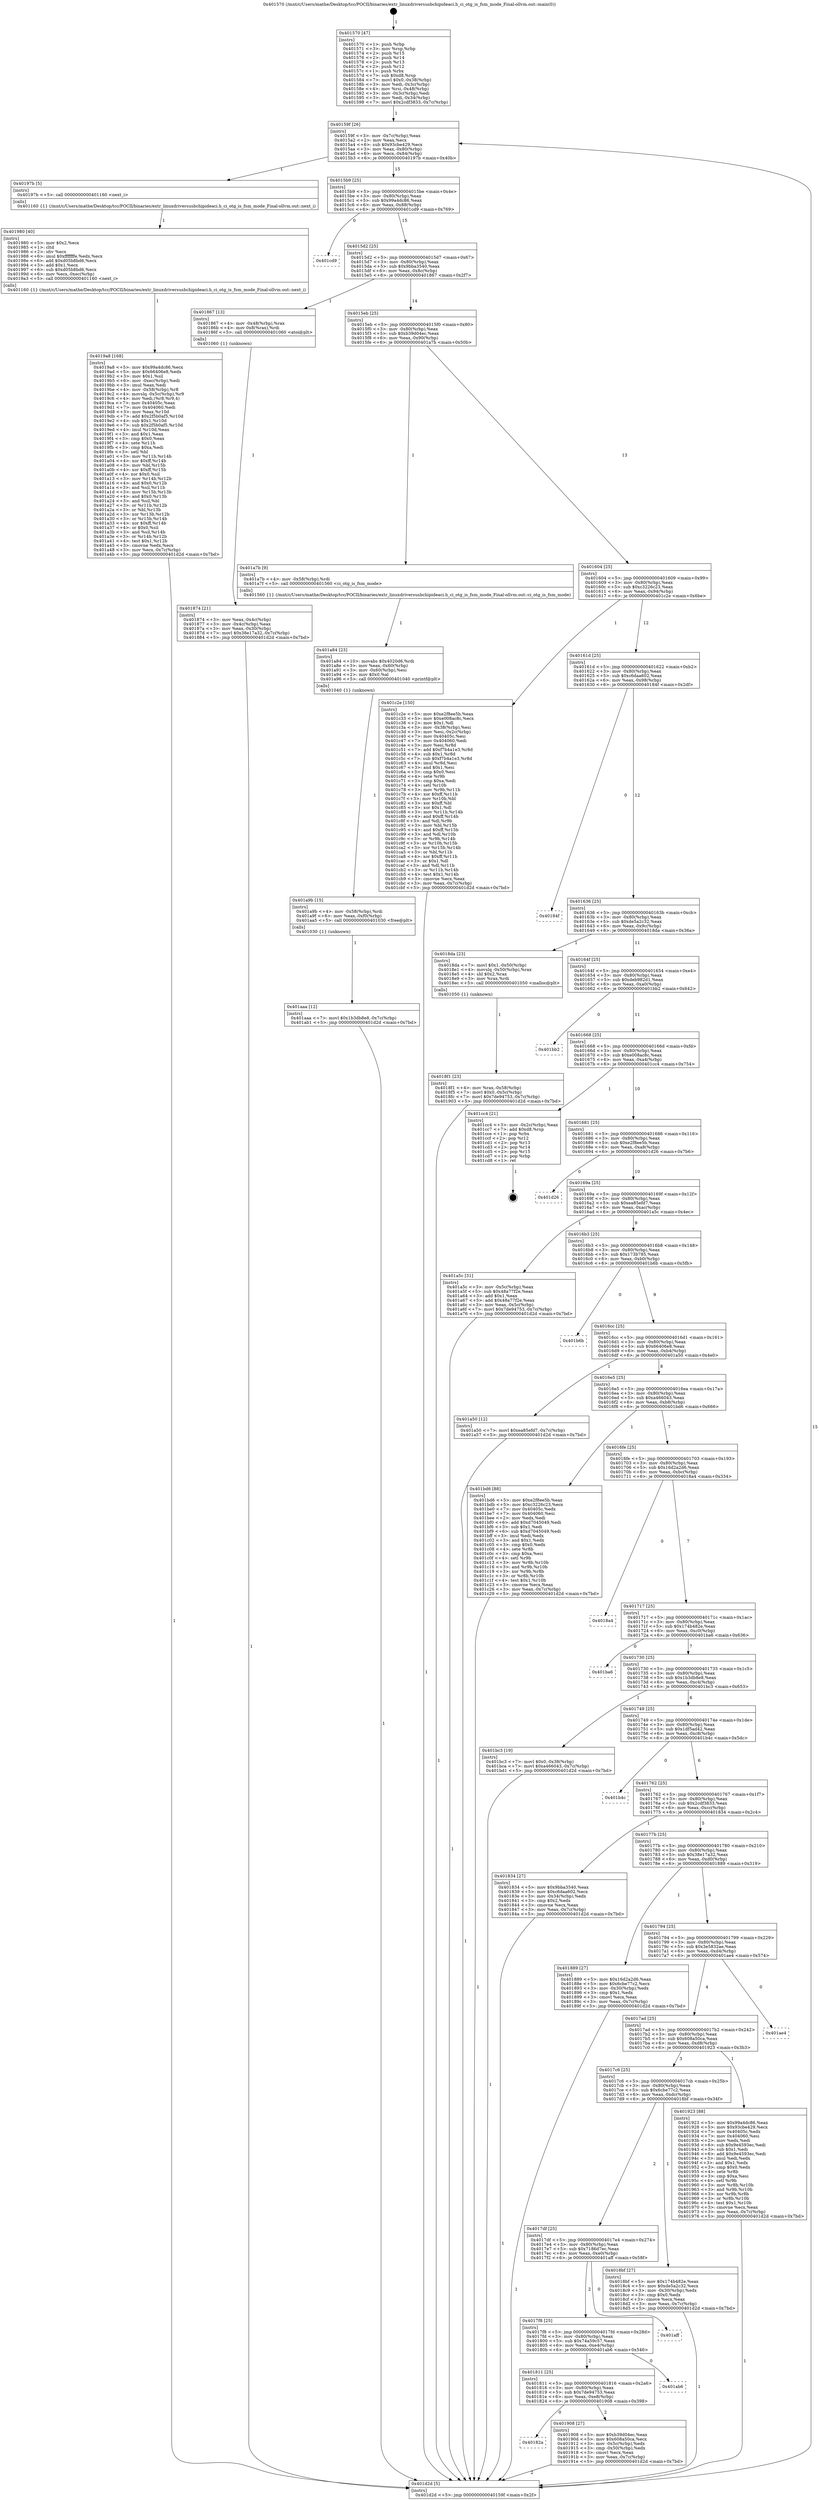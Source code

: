 digraph "0x401570" {
  label = "0x401570 (/mnt/c/Users/mathe/Desktop/tcc/POCII/binaries/extr_linuxdriversusbchipideaci.h_ci_otg_is_fsm_mode_Final-ollvm.out::main(0))"
  labelloc = "t"
  node[shape=record]

  Entry [label="",width=0.3,height=0.3,shape=circle,fillcolor=black,style=filled]
  "0x40159f" [label="{
     0x40159f [26]\l
     | [instrs]\l
     &nbsp;&nbsp;0x40159f \<+3\>: mov -0x7c(%rbp),%eax\l
     &nbsp;&nbsp;0x4015a2 \<+2\>: mov %eax,%ecx\l
     &nbsp;&nbsp;0x4015a4 \<+6\>: sub $0x93cbe429,%ecx\l
     &nbsp;&nbsp;0x4015aa \<+3\>: mov %eax,-0x80(%rbp)\l
     &nbsp;&nbsp;0x4015ad \<+6\>: mov %ecx,-0x84(%rbp)\l
     &nbsp;&nbsp;0x4015b3 \<+6\>: je 000000000040197b \<main+0x40b\>\l
  }"]
  "0x40197b" [label="{
     0x40197b [5]\l
     | [instrs]\l
     &nbsp;&nbsp;0x40197b \<+5\>: call 0000000000401160 \<next_i\>\l
     | [calls]\l
     &nbsp;&nbsp;0x401160 \{1\} (/mnt/c/Users/mathe/Desktop/tcc/POCII/binaries/extr_linuxdriversusbchipideaci.h_ci_otg_is_fsm_mode_Final-ollvm.out::next_i)\l
  }"]
  "0x4015b9" [label="{
     0x4015b9 [25]\l
     | [instrs]\l
     &nbsp;&nbsp;0x4015b9 \<+5\>: jmp 00000000004015be \<main+0x4e\>\l
     &nbsp;&nbsp;0x4015be \<+3\>: mov -0x80(%rbp),%eax\l
     &nbsp;&nbsp;0x4015c1 \<+5\>: sub $0x99a4dc86,%eax\l
     &nbsp;&nbsp;0x4015c6 \<+6\>: mov %eax,-0x88(%rbp)\l
     &nbsp;&nbsp;0x4015cc \<+6\>: je 0000000000401cd9 \<main+0x769\>\l
  }"]
  Exit [label="",width=0.3,height=0.3,shape=circle,fillcolor=black,style=filled,peripheries=2]
  "0x401cd9" [label="{
     0x401cd9\l
  }", style=dashed]
  "0x4015d2" [label="{
     0x4015d2 [25]\l
     | [instrs]\l
     &nbsp;&nbsp;0x4015d2 \<+5\>: jmp 00000000004015d7 \<main+0x67\>\l
     &nbsp;&nbsp;0x4015d7 \<+3\>: mov -0x80(%rbp),%eax\l
     &nbsp;&nbsp;0x4015da \<+5\>: sub $0x9bba3540,%eax\l
     &nbsp;&nbsp;0x4015df \<+6\>: mov %eax,-0x8c(%rbp)\l
     &nbsp;&nbsp;0x4015e5 \<+6\>: je 0000000000401867 \<main+0x2f7\>\l
  }"]
  "0x401aaa" [label="{
     0x401aaa [12]\l
     | [instrs]\l
     &nbsp;&nbsp;0x401aaa \<+7\>: movl $0x1b3db8e8,-0x7c(%rbp)\l
     &nbsp;&nbsp;0x401ab1 \<+5\>: jmp 0000000000401d2d \<main+0x7bd\>\l
  }"]
  "0x401867" [label="{
     0x401867 [13]\l
     | [instrs]\l
     &nbsp;&nbsp;0x401867 \<+4\>: mov -0x48(%rbp),%rax\l
     &nbsp;&nbsp;0x40186b \<+4\>: mov 0x8(%rax),%rdi\l
     &nbsp;&nbsp;0x40186f \<+5\>: call 0000000000401060 \<atoi@plt\>\l
     | [calls]\l
     &nbsp;&nbsp;0x401060 \{1\} (unknown)\l
  }"]
  "0x4015eb" [label="{
     0x4015eb [25]\l
     | [instrs]\l
     &nbsp;&nbsp;0x4015eb \<+5\>: jmp 00000000004015f0 \<main+0x80\>\l
     &nbsp;&nbsp;0x4015f0 \<+3\>: mov -0x80(%rbp),%eax\l
     &nbsp;&nbsp;0x4015f3 \<+5\>: sub $0xb39d04ec,%eax\l
     &nbsp;&nbsp;0x4015f8 \<+6\>: mov %eax,-0x90(%rbp)\l
     &nbsp;&nbsp;0x4015fe \<+6\>: je 0000000000401a7b \<main+0x50b\>\l
  }"]
  "0x401a9b" [label="{
     0x401a9b [15]\l
     | [instrs]\l
     &nbsp;&nbsp;0x401a9b \<+4\>: mov -0x58(%rbp),%rdi\l
     &nbsp;&nbsp;0x401a9f \<+6\>: mov %eax,-0xf0(%rbp)\l
     &nbsp;&nbsp;0x401aa5 \<+5\>: call 0000000000401030 \<free@plt\>\l
     | [calls]\l
     &nbsp;&nbsp;0x401030 \{1\} (unknown)\l
  }"]
  "0x401a7b" [label="{
     0x401a7b [9]\l
     | [instrs]\l
     &nbsp;&nbsp;0x401a7b \<+4\>: mov -0x58(%rbp),%rdi\l
     &nbsp;&nbsp;0x401a7f \<+5\>: call 0000000000401560 \<ci_otg_is_fsm_mode\>\l
     | [calls]\l
     &nbsp;&nbsp;0x401560 \{1\} (/mnt/c/Users/mathe/Desktop/tcc/POCII/binaries/extr_linuxdriversusbchipideaci.h_ci_otg_is_fsm_mode_Final-ollvm.out::ci_otg_is_fsm_mode)\l
  }"]
  "0x401604" [label="{
     0x401604 [25]\l
     | [instrs]\l
     &nbsp;&nbsp;0x401604 \<+5\>: jmp 0000000000401609 \<main+0x99\>\l
     &nbsp;&nbsp;0x401609 \<+3\>: mov -0x80(%rbp),%eax\l
     &nbsp;&nbsp;0x40160c \<+5\>: sub $0xc3226c23,%eax\l
     &nbsp;&nbsp;0x401611 \<+6\>: mov %eax,-0x94(%rbp)\l
     &nbsp;&nbsp;0x401617 \<+6\>: je 0000000000401c2e \<main+0x6be\>\l
  }"]
  "0x401a84" [label="{
     0x401a84 [23]\l
     | [instrs]\l
     &nbsp;&nbsp;0x401a84 \<+10\>: movabs $0x4020d6,%rdi\l
     &nbsp;&nbsp;0x401a8e \<+3\>: mov %eax,-0x60(%rbp)\l
     &nbsp;&nbsp;0x401a91 \<+3\>: mov -0x60(%rbp),%esi\l
     &nbsp;&nbsp;0x401a94 \<+2\>: mov $0x0,%al\l
     &nbsp;&nbsp;0x401a96 \<+5\>: call 0000000000401040 \<printf@plt\>\l
     | [calls]\l
     &nbsp;&nbsp;0x401040 \{1\} (unknown)\l
  }"]
  "0x401c2e" [label="{
     0x401c2e [150]\l
     | [instrs]\l
     &nbsp;&nbsp;0x401c2e \<+5\>: mov $0xe2f8ee5b,%eax\l
     &nbsp;&nbsp;0x401c33 \<+5\>: mov $0xe008ac8c,%ecx\l
     &nbsp;&nbsp;0x401c38 \<+2\>: mov $0x1,%dl\l
     &nbsp;&nbsp;0x401c3a \<+3\>: mov -0x38(%rbp),%esi\l
     &nbsp;&nbsp;0x401c3d \<+3\>: mov %esi,-0x2c(%rbp)\l
     &nbsp;&nbsp;0x401c40 \<+7\>: mov 0x40405c,%esi\l
     &nbsp;&nbsp;0x401c47 \<+7\>: mov 0x404060,%edi\l
     &nbsp;&nbsp;0x401c4e \<+3\>: mov %esi,%r8d\l
     &nbsp;&nbsp;0x401c51 \<+7\>: add $0xf7b4a1e3,%r8d\l
     &nbsp;&nbsp;0x401c58 \<+4\>: sub $0x1,%r8d\l
     &nbsp;&nbsp;0x401c5c \<+7\>: sub $0xf7b4a1e3,%r8d\l
     &nbsp;&nbsp;0x401c63 \<+4\>: imul %r8d,%esi\l
     &nbsp;&nbsp;0x401c67 \<+3\>: and $0x1,%esi\l
     &nbsp;&nbsp;0x401c6a \<+3\>: cmp $0x0,%esi\l
     &nbsp;&nbsp;0x401c6d \<+4\>: sete %r9b\l
     &nbsp;&nbsp;0x401c71 \<+3\>: cmp $0xa,%edi\l
     &nbsp;&nbsp;0x401c74 \<+4\>: setl %r10b\l
     &nbsp;&nbsp;0x401c78 \<+3\>: mov %r9b,%r11b\l
     &nbsp;&nbsp;0x401c7b \<+4\>: xor $0xff,%r11b\l
     &nbsp;&nbsp;0x401c7f \<+3\>: mov %r10b,%bl\l
     &nbsp;&nbsp;0x401c82 \<+3\>: xor $0xff,%bl\l
     &nbsp;&nbsp;0x401c85 \<+3\>: xor $0x1,%dl\l
     &nbsp;&nbsp;0x401c88 \<+3\>: mov %r11b,%r14b\l
     &nbsp;&nbsp;0x401c8b \<+4\>: and $0xff,%r14b\l
     &nbsp;&nbsp;0x401c8f \<+3\>: and %dl,%r9b\l
     &nbsp;&nbsp;0x401c92 \<+3\>: mov %bl,%r15b\l
     &nbsp;&nbsp;0x401c95 \<+4\>: and $0xff,%r15b\l
     &nbsp;&nbsp;0x401c99 \<+3\>: and %dl,%r10b\l
     &nbsp;&nbsp;0x401c9c \<+3\>: or %r9b,%r14b\l
     &nbsp;&nbsp;0x401c9f \<+3\>: or %r10b,%r15b\l
     &nbsp;&nbsp;0x401ca2 \<+3\>: xor %r15b,%r14b\l
     &nbsp;&nbsp;0x401ca5 \<+3\>: or %bl,%r11b\l
     &nbsp;&nbsp;0x401ca8 \<+4\>: xor $0xff,%r11b\l
     &nbsp;&nbsp;0x401cac \<+3\>: or $0x1,%dl\l
     &nbsp;&nbsp;0x401caf \<+3\>: and %dl,%r11b\l
     &nbsp;&nbsp;0x401cb2 \<+3\>: or %r11b,%r14b\l
     &nbsp;&nbsp;0x401cb5 \<+4\>: test $0x1,%r14b\l
     &nbsp;&nbsp;0x401cb9 \<+3\>: cmovne %ecx,%eax\l
     &nbsp;&nbsp;0x401cbc \<+3\>: mov %eax,-0x7c(%rbp)\l
     &nbsp;&nbsp;0x401cbf \<+5\>: jmp 0000000000401d2d \<main+0x7bd\>\l
  }"]
  "0x40161d" [label="{
     0x40161d [25]\l
     | [instrs]\l
     &nbsp;&nbsp;0x40161d \<+5\>: jmp 0000000000401622 \<main+0xb2\>\l
     &nbsp;&nbsp;0x401622 \<+3\>: mov -0x80(%rbp),%eax\l
     &nbsp;&nbsp;0x401625 \<+5\>: sub $0xc6daa602,%eax\l
     &nbsp;&nbsp;0x40162a \<+6\>: mov %eax,-0x98(%rbp)\l
     &nbsp;&nbsp;0x401630 \<+6\>: je 000000000040184f \<main+0x2df\>\l
  }"]
  "0x4019a8" [label="{
     0x4019a8 [168]\l
     | [instrs]\l
     &nbsp;&nbsp;0x4019a8 \<+5\>: mov $0x99a4dc86,%ecx\l
     &nbsp;&nbsp;0x4019ad \<+5\>: mov $0x66406e8,%edx\l
     &nbsp;&nbsp;0x4019b2 \<+3\>: mov $0x1,%sil\l
     &nbsp;&nbsp;0x4019b5 \<+6\>: mov -0xec(%rbp),%edi\l
     &nbsp;&nbsp;0x4019bb \<+3\>: imul %eax,%edi\l
     &nbsp;&nbsp;0x4019be \<+4\>: mov -0x58(%rbp),%r8\l
     &nbsp;&nbsp;0x4019c2 \<+4\>: movslq -0x5c(%rbp),%r9\l
     &nbsp;&nbsp;0x4019c6 \<+4\>: mov %edi,(%r8,%r9,4)\l
     &nbsp;&nbsp;0x4019ca \<+7\>: mov 0x40405c,%eax\l
     &nbsp;&nbsp;0x4019d1 \<+7\>: mov 0x404060,%edi\l
     &nbsp;&nbsp;0x4019d8 \<+3\>: mov %eax,%r10d\l
     &nbsp;&nbsp;0x4019db \<+7\>: add $0x2f5b0af5,%r10d\l
     &nbsp;&nbsp;0x4019e2 \<+4\>: sub $0x1,%r10d\l
     &nbsp;&nbsp;0x4019e6 \<+7\>: sub $0x2f5b0af5,%r10d\l
     &nbsp;&nbsp;0x4019ed \<+4\>: imul %r10d,%eax\l
     &nbsp;&nbsp;0x4019f1 \<+3\>: and $0x1,%eax\l
     &nbsp;&nbsp;0x4019f4 \<+3\>: cmp $0x0,%eax\l
     &nbsp;&nbsp;0x4019f7 \<+4\>: sete %r11b\l
     &nbsp;&nbsp;0x4019fb \<+3\>: cmp $0xa,%edi\l
     &nbsp;&nbsp;0x4019fe \<+3\>: setl %bl\l
     &nbsp;&nbsp;0x401a01 \<+3\>: mov %r11b,%r14b\l
     &nbsp;&nbsp;0x401a04 \<+4\>: xor $0xff,%r14b\l
     &nbsp;&nbsp;0x401a08 \<+3\>: mov %bl,%r15b\l
     &nbsp;&nbsp;0x401a0b \<+4\>: xor $0xff,%r15b\l
     &nbsp;&nbsp;0x401a0f \<+4\>: xor $0x0,%sil\l
     &nbsp;&nbsp;0x401a13 \<+3\>: mov %r14b,%r12b\l
     &nbsp;&nbsp;0x401a16 \<+4\>: and $0x0,%r12b\l
     &nbsp;&nbsp;0x401a1a \<+3\>: and %sil,%r11b\l
     &nbsp;&nbsp;0x401a1d \<+3\>: mov %r15b,%r13b\l
     &nbsp;&nbsp;0x401a20 \<+4\>: and $0x0,%r13b\l
     &nbsp;&nbsp;0x401a24 \<+3\>: and %sil,%bl\l
     &nbsp;&nbsp;0x401a27 \<+3\>: or %r11b,%r12b\l
     &nbsp;&nbsp;0x401a2a \<+3\>: or %bl,%r13b\l
     &nbsp;&nbsp;0x401a2d \<+3\>: xor %r13b,%r12b\l
     &nbsp;&nbsp;0x401a30 \<+3\>: or %r15b,%r14b\l
     &nbsp;&nbsp;0x401a33 \<+4\>: xor $0xff,%r14b\l
     &nbsp;&nbsp;0x401a37 \<+4\>: or $0x0,%sil\l
     &nbsp;&nbsp;0x401a3b \<+3\>: and %sil,%r14b\l
     &nbsp;&nbsp;0x401a3e \<+3\>: or %r14b,%r12b\l
     &nbsp;&nbsp;0x401a41 \<+4\>: test $0x1,%r12b\l
     &nbsp;&nbsp;0x401a45 \<+3\>: cmovne %edx,%ecx\l
     &nbsp;&nbsp;0x401a48 \<+3\>: mov %ecx,-0x7c(%rbp)\l
     &nbsp;&nbsp;0x401a4b \<+5\>: jmp 0000000000401d2d \<main+0x7bd\>\l
  }"]
  "0x40184f" [label="{
     0x40184f\l
  }", style=dashed]
  "0x401636" [label="{
     0x401636 [25]\l
     | [instrs]\l
     &nbsp;&nbsp;0x401636 \<+5\>: jmp 000000000040163b \<main+0xcb\>\l
     &nbsp;&nbsp;0x40163b \<+3\>: mov -0x80(%rbp),%eax\l
     &nbsp;&nbsp;0x40163e \<+5\>: sub $0xde5a2c32,%eax\l
     &nbsp;&nbsp;0x401643 \<+6\>: mov %eax,-0x9c(%rbp)\l
     &nbsp;&nbsp;0x401649 \<+6\>: je 00000000004018da \<main+0x36a\>\l
  }"]
  "0x401980" [label="{
     0x401980 [40]\l
     | [instrs]\l
     &nbsp;&nbsp;0x401980 \<+5\>: mov $0x2,%ecx\l
     &nbsp;&nbsp;0x401985 \<+1\>: cltd\l
     &nbsp;&nbsp;0x401986 \<+2\>: idiv %ecx\l
     &nbsp;&nbsp;0x401988 \<+6\>: imul $0xfffffffe,%edx,%ecx\l
     &nbsp;&nbsp;0x40198e \<+6\>: add $0xd05b8bd6,%ecx\l
     &nbsp;&nbsp;0x401994 \<+3\>: add $0x1,%ecx\l
     &nbsp;&nbsp;0x401997 \<+6\>: sub $0xd05b8bd6,%ecx\l
     &nbsp;&nbsp;0x40199d \<+6\>: mov %ecx,-0xec(%rbp)\l
     &nbsp;&nbsp;0x4019a3 \<+5\>: call 0000000000401160 \<next_i\>\l
     | [calls]\l
     &nbsp;&nbsp;0x401160 \{1\} (/mnt/c/Users/mathe/Desktop/tcc/POCII/binaries/extr_linuxdriversusbchipideaci.h_ci_otg_is_fsm_mode_Final-ollvm.out::next_i)\l
  }"]
  "0x4018da" [label="{
     0x4018da [23]\l
     | [instrs]\l
     &nbsp;&nbsp;0x4018da \<+7\>: movl $0x1,-0x50(%rbp)\l
     &nbsp;&nbsp;0x4018e1 \<+4\>: movslq -0x50(%rbp),%rax\l
     &nbsp;&nbsp;0x4018e5 \<+4\>: shl $0x2,%rax\l
     &nbsp;&nbsp;0x4018e9 \<+3\>: mov %rax,%rdi\l
     &nbsp;&nbsp;0x4018ec \<+5\>: call 0000000000401050 \<malloc@plt\>\l
     | [calls]\l
     &nbsp;&nbsp;0x401050 \{1\} (unknown)\l
  }"]
  "0x40164f" [label="{
     0x40164f [25]\l
     | [instrs]\l
     &nbsp;&nbsp;0x40164f \<+5\>: jmp 0000000000401654 \<main+0xe4\>\l
     &nbsp;&nbsp;0x401654 \<+3\>: mov -0x80(%rbp),%eax\l
     &nbsp;&nbsp;0x401657 \<+5\>: sub $0xdeb982d1,%eax\l
     &nbsp;&nbsp;0x40165c \<+6\>: mov %eax,-0xa0(%rbp)\l
     &nbsp;&nbsp;0x401662 \<+6\>: je 0000000000401bb2 \<main+0x642\>\l
  }"]
  "0x40182a" [label="{
     0x40182a\l
  }", style=dashed]
  "0x401bb2" [label="{
     0x401bb2\l
  }", style=dashed]
  "0x401668" [label="{
     0x401668 [25]\l
     | [instrs]\l
     &nbsp;&nbsp;0x401668 \<+5\>: jmp 000000000040166d \<main+0xfd\>\l
     &nbsp;&nbsp;0x40166d \<+3\>: mov -0x80(%rbp),%eax\l
     &nbsp;&nbsp;0x401670 \<+5\>: sub $0xe008ac8c,%eax\l
     &nbsp;&nbsp;0x401675 \<+6\>: mov %eax,-0xa4(%rbp)\l
     &nbsp;&nbsp;0x40167b \<+6\>: je 0000000000401cc4 \<main+0x754\>\l
  }"]
  "0x401908" [label="{
     0x401908 [27]\l
     | [instrs]\l
     &nbsp;&nbsp;0x401908 \<+5\>: mov $0xb39d04ec,%eax\l
     &nbsp;&nbsp;0x40190d \<+5\>: mov $0x608a50ca,%ecx\l
     &nbsp;&nbsp;0x401912 \<+3\>: mov -0x5c(%rbp),%edx\l
     &nbsp;&nbsp;0x401915 \<+3\>: cmp -0x50(%rbp),%edx\l
     &nbsp;&nbsp;0x401918 \<+3\>: cmovl %ecx,%eax\l
     &nbsp;&nbsp;0x40191b \<+3\>: mov %eax,-0x7c(%rbp)\l
     &nbsp;&nbsp;0x40191e \<+5\>: jmp 0000000000401d2d \<main+0x7bd\>\l
  }"]
  "0x401cc4" [label="{
     0x401cc4 [21]\l
     | [instrs]\l
     &nbsp;&nbsp;0x401cc4 \<+3\>: mov -0x2c(%rbp),%eax\l
     &nbsp;&nbsp;0x401cc7 \<+7\>: add $0xd8,%rsp\l
     &nbsp;&nbsp;0x401cce \<+1\>: pop %rbx\l
     &nbsp;&nbsp;0x401ccf \<+2\>: pop %r12\l
     &nbsp;&nbsp;0x401cd1 \<+2\>: pop %r13\l
     &nbsp;&nbsp;0x401cd3 \<+2\>: pop %r14\l
     &nbsp;&nbsp;0x401cd5 \<+2\>: pop %r15\l
     &nbsp;&nbsp;0x401cd7 \<+1\>: pop %rbp\l
     &nbsp;&nbsp;0x401cd8 \<+1\>: ret\l
  }"]
  "0x401681" [label="{
     0x401681 [25]\l
     | [instrs]\l
     &nbsp;&nbsp;0x401681 \<+5\>: jmp 0000000000401686 \<main+0x116\>\l
     &nbsp;&nbsp;0x401686 \<+3\>: mov -0x80(%rbp),%eax\l
     &nbsp;&nbsp;0x401689 \<+5\>: sub $0xe2f8ee5b,%eax\l
     &nbsp;&nbsp;0x40168e \<+6\>: mov %eax,-0xa8(%rbp)\l
     &nbsp;&nbsp;0x401694 \<+6\>: je 0000000000401d26 \<main+0x7b6\>\l
  }"]
  "0x401811" [label="{
     0x401811 [25]\l
     | [instrs]\l
     &nbsp;&nbsp;0x401811 \<+5\>: jmp 0000000000401816 \<main+0x2a6\>\l
     &nbsp;&nbsp;0x401816 \<+3\>: mov -0x80(%rbp),%eax\l
     &nbsp;&nbsp;0x401819 \<+5\>: sub $0x7de94753,%eax\l
     &nbsp;&nbsp;0x40181e \<+6\>: mov %eax,-0xe8(%rbp)\l
     &nbsp;&nbsp;0x401824 \<+6\>: je 0000000000401908 \<main+0x398\>\l
  }"]
  "0x401d26" [label="{
     0x401d26\l
  }", style=dashed]
  "0x40169a" [label="{
     0x40169a [25]\l
     | [instrs]\l
     &nbsp;&nbsp;0x40169a \<+5\>: jmp 000000000040169f \<main+0x12f\>\l
     &nbsp;&nbsp;0x40169f \<+3\>: mov -0x80(%rbp),%eax\l
     &nbsp;&nbsp;0x4016a2 \<+5\>: sub $0xea85efd7,%eax\l
     &nbsp;&nbsp;0x4016a7 \<+6\>: mov %eax,-0xac(%rbp)\l
     &nbsp;&nbsp;0x4016ad \<+6\>: je 0000000000401a5c \<main+0x4ec\>\l
  }"]
  "0x401ab6" [label="{
     0x401ab6\l
  }", style=dashed]
  "0x401a5c" [label="{
     0x401a5c [31]\l
     | [instrs]\l
     &nbsp;&nbsp;0x401a5c \<+3\>: mov -0x5c(%rbp),%eax\l
     &nbsp;&nbsp;0x401a5f \<+5\>: sub $0x48a77f2e,%eax\l
     &nbsp;&nbsp;0x401a64 \<+3\>: add $0x1,%eax\l
     &nbsp;&nbsp;0x401a67 \<+5\>: add $0x48a77f2e,%eax\l
     &nbsp;&nbsp;0x401a6c \<+3\>: mov %eax,-0x5c(%rbp)\l
     &nbsp;&nbsp;0x401a6f \<+7\>: movl $0x7de94753,-0x7c(%rbp)\l
     &nbsp;&nbsp;0x401a76 \<+5\>: jmp 0000000000401d2d \<main+0x7bd\>\l
  }"]
  "0x4016b3" [label="{
     0x4016b3 [25]\l
     | [instrs]\l
     &nbsp;&nbsp;0x4016b3 \<+5\>: jmp 00000000004016b8 \<main+0x148\>\l
     &nbsp;&nbsp;0x4016b8 \<+3\>: mov -0x80(%rbp),%eax\l
     &nbsp;&nbsp;0x4016bb \<+5\>: sub $0x173b785,%eax\l
     &nbsp;&nbsp;0x4016c0 \<+6\>: mov %eax,-0xb0(%rbp)\l
     &nbsp;&nbsp;0x4016c6 \<+6\>: je 0000000000401b6b \<main+0x5fb\>\l
  }"]
  "0x4017f8" [label="{
     0x4017f8 [25]\l
     | [instrs]\l
     &nbsp;&nbsp;0x4017f8 \<+5\>: jmp 00000000004017fd \<main+0x28d\>\l
     &nbsp;&nbsp;0x4017fd \<+3\>: mov -0x80(%rbp),%eax\l
     &nbsp;&nbsp;0x401800 \<+5\>: sub $0x74a59c57,%eax\l
     &nbsp;&nbsp;0x401805 \<+6\>: mov %eax,-0xe4(%rbp)\l
     &nbsp;&nbsp;0x40180b \<+6\>: je 0000000000401ab6 \<main+0x546\>\l
  }"]
  "0x401b6b" [label="{
     0x401b6b\l
  }", style=dashed]
  "0x4016cc" [label="{
     0x4016cc [25]\l
     | [instrs]\l
     &nbsp;&nbsp;0x4016cc \<+5\>: jmp 00000000004016d1 \<main+0x161\>\l
     &nbsp;&nbsp;0x4016d1 \<+3\>: mov -0x80(%rbp),%eax\l
     &nbsp;&nbsp;0x4016d4 \<+5\>: sub $0x66406e8,%eax\l
     &nbsp;&nbsp;0x4016d9 \<+6\>: mov %eax,-0xb4(%rbp)\l
     &nbsp;&nbsp;0x4016df \<+6\>: je 0000000000401a50 \<main+0x4e0\>\l
  }"]
  "0x401aff" [label="{
     0x401aff\l
  }", style=dashed]
  "0x401a50" [label="{
     0x401a50 [12]\l
     | [instrs]\l
     &nbsp;&nbsp;0x401a50 \<+7\>: movl $0xea85efd7,-0x7c(%rbp)\l
     &nbsp;&nbsp;0x401a57 \<+5\>: jmp 0000000000401d2d \<main+0x7bd\>\l
  }"]
  "0x4016e5" [label="{
     0x4016e5 [25]\l
     | [instrs]\l
     &nbsp;&nbsp;0x4016e5 \<+5\>: jmp 00000000004016ea \<main+0x17a\>\l
     &nbsp;&nbsp;0x4016ea \<+3\>: mov -0x80(%rbp),%eax\l
     &nbsp;&nbsp;0x4016ed \<+5\>: sub $0xa466043,%eax\l
     &nbsp;&nbsp;0x4016f2 \<+6\>: mov %eax,-0xb8(%rbp)\l
     &nbsp;&nbsp;0x4016f8 \<+6\>: je 0000000000401bd6 \<main+0x666\>\l
  }"]
  "0x4018f1" [label="{
     0x4018f1 [23]\l
     | [instrs]\l
     &nbsp;&nbsp;0x4018f1 \<+4\>: mov %rax,-0x58(%rbp)\l
     &nbsp;&nbsp;0x4018f5 \<+7\>: movl $0x0,-0x5c(%rbp)\l
     &nbsp;&nbsp;0x4018fc \<+7\>: movl $0x7de94753,-0x7c(%rbp)\l
     &nbsp;&nbsp;0x401903 \<+5\>: jmp 0000000000401d2d \<main+0x7bd\>\l
  }"]
  "0x401bd6" [label="{
     0x401bd6 [88]\l
     | [instrs]\l
     &nbsp;&nbsp;0x401bd6 \<+5\>: mov $0xe2f8ee5b,%eax\l
     &nbsp;&nbsp;0x401bdb \<+5\>: mov $0xc3226c23,%ecx\l
     &nbsp;&nbsp;0x401be0 \<+7\>: mov 0x40405c,%edx\l
     &nbsp;&nbsp;0x401be7 \<+7\>: mov 0x404060,%esi\l
     &nbsp;&nbsp;0x401bee \<+2\>: mov %edx,%edi\l
     &nbsp;&nbsp;0x401bf0 \<+6\>: add $0xd7045049,%edi\l
     &nbsp;&nbsp;0x401bf6 \<+3\>: sub $0x1,%edi\l
     &nbsp;&nbsp;0x401bf9 \<+6\>: sub $0xd7045049,%edi\l
     &nbsp;&nbsp;0x401bff \<+3\>: imul %edi,%edx\l
     &nbsp;&nbsp;0x401c02 \<+3\>: and $0x1,%edx\l
     &nbsp;&nbsp;0x401c05 \<+3\>: cmp $0x0,%edx\l
     &nbsp;&nbsp;0x401c08 \<+4\>: sete %r8b\l
     &nbsp;&nbsp;0x401c0c \<+3\>: cmp $0xa,%esi\l
     &nbsp;&nbsp;0x401c0f \<+4\>: setl %r9b\l
     &nbsp;&nbsp;0x401c13 \<+3\>: mov %r8b,%r10b\l
     &nbsp;&nbsp;0x401c16 \<+3\>: and %r9b,%r10b\l
     &nbsp;&nbsp;0x401c19 \<+3\>: xor %r9b,%r8b\l
     &nbsp;&nbsp;0x401c1c \<+3\>: or %r8b,%r10b\l
     &nbsp;&nbsp;0x401c1f \<+4\>: test $0x1,%r10b\l
     &nbsp;&nbsp;0x401c23 \<+3\>: cmovne %ecx,%eax\l
     &nbsp;&nbsp;0x401c26 \<+3\>: mov %eax,-0x7c(%rbp)\l
     &nbsp;&nbsp;0x401c29 \<+5\>: jmp 0000000000401d2d \<main+0x7bd\>\l
  }"]
  "0x4016fe" [label="{
     0x4016fe [25]\l
     | [instrs]\l
     &nbsp;&nbsp;0x4016fe \<+5\>: jmp 0000000000401703 \<main+0x193\>\l
     &nbsp;&nbsp;0x401703 \<+3\>: mov -0x80(%rbp),%eax\l
     &nbsp;&nbsp;0x401706 \<+5\>: sub $0x16d2a2d6,%eax\l
     &nbsp;&nbsp;0x40170b \<+6\>: mov %eax,-0xbc(%rbp)\l
     &nbsp;&nbsp;0x401711 \<+6\>: je 00000000004018a4 \<main+0x334\>\l
  }"]
  "0x4017df" [label="{
     0x4017df [25]\l
     | [instrs]\l
     &nbsp;&nbsp;0x4017df \<+5\>: jmp 00000000004017e4 \<main+0x274\>\l
     &nbsp;&nbsp;0x4017e4 \<+3\>: mov -0x80(%rbp),%eax\l
     &nbsp;&nbsp;0x4017e7 \<+5\>: sub $0x7186d7ec,%eax\l
     &nbsp;&nbsp;0x4017ec \<+6\>: mov %eax,-0xe0(%rbp)\l
     &nbsp;&nbsp;0x4017f2 \<+6\>: je 0000000000401aff \<main+0x58f\>\l
  }"]
  "0x4018a4" [label="{
     0x4018a4\l
  }", style=dashed]
  "0x401717" [label="{
     0x401717 [25]\l
     | [instrs]\l
     &nbsp;&nbsp;0x401717 \<+5\>: jmp 000000000040171c \<main+0x1ac\>\l
     &nbsp;&nbsp;0x40171c \<+3\>: mov -0x80(%rbp),%eax\l
     &nbsp;&nbsp;0x40171f \<+5\>: sub $0x174b482e,%eax\l
     &nbsp;&nbsp;0x401724 \<+6\>: mov %eax,-0xc0(%rbp)\l
     &nbsp;&nbsp;0x40172a \<+6\>: je 0000000000401ba6 \<main+0x636\>\l
  }"]
  "0x4018bf" [label="{
     0x4018bf [27]\l
     | [instrs]\l
     &nbsp;&nbsp;0x4018bf \<+5\>: mov $0x174b482e,%eax\l
     &nbsp;&nbsp;0x4018c4 \<+5\>: mov $0xde5a2c32,%ecx\l
     &nbsp;&nbsp;0x4018c9 \<+3\>: mov -0x30(%rbp),%edx\l
     &nbsp;&nbsp;0x4018cc \<+3\>: cmp $0x0,%edx\l
     &nbsp;&nbsp;0x4018cf \<+3\>: cmove %ecx,%eax\l
     &nbsp;&nbsp;0x4018d2 \<+3\>: mov %eax,-0x7c(%rbp)\l
     &nbsp;&nbsp;0x4018d5 \<+5\>: jmp 0000000000401d2d \<main+0x7bd\>\l
  }"]
  "0x401ba6" [label="{
     0x401ba6\l
  }", style=dashed]
  "0x401730" [label="{
     0x401730 [25]\l
     | [instrs]\l
     &nbsp;&nbsp;0x401730 \<+5\>: jmp 0000000000401735 \<main+0x1c5\>\l
     &nbsp;&nbsp;0x401735 \<+3\>: mov -0x80(%rbp),%eax\l
     &nbsp;&nbsp;0x401738 \<+5\>: sub $0x1b3db8e8,%eax\l
     &nbsp;&nbsp;0x40173d \<+6\>: mov %eax,-0xc4(%rbp)\l
     &nbsp;&nbsp;0x401743 \<+6\>: je 0000000000401bc3 \<main+0x653\>\l
  }"]
  "0x4017c6" [label="{
     0x4017c6 [25]\l
     | [instrs]\l
     &nbsp;&nbsp;0x4017c6 \<+5\>: jmp 00000000004017cb \<main+0x25b\>\l
     &nbsp;&nbsp;0x4017cb \<+3\>: mov -0x80(%rbp),%eax\l
     &nbsp;&nbsp;0x4017ce \<+5\>: sub $0x6cbe77c2,%eax\l
     &nbsp;&nbsp;0x4017d3 \<+6\>: mov %eax,-0xdc(%rbp)\l
     &nbsp;&nbsp;0x4017d9 \<+6\>: je 00000000004018bf \<main+0x34f\>\l
  }"]
  "0x401bc3" [label="{
     0x401bc3 [19]\l
     | [instrs]\l
     &nbsp;&nbsp;0x401bc3 \<+7\>: movl $0x0,-0x38(%rbp)\l
     &nbsp;&nbsp;0x401bca \<+7\>: movl $0xa466043,-0x7c(%rbp)\l
     &nbsp;&nbsp;0x401bd1 \<+5\>: jmp 0000000000401d2d \<main+0x7bd\>\l
  }"]
  "0x401749" [label="{
     0x401749 [25]\l
     | [instrs]\l
     &nbsp;&nbsp;0x401749 \<+5\>: jmp 000000000040174e \<main+0x1de\>\l
     &nbsp;&nbsp;0x40174e \<+3\>: mov -0x80(%rbp),%eax\l
     &nbsp;&nbsp;0x401751 \<+5\>: sub $0x1df5ad42,%eax\l
     &nbsp;&nbsp;0x401756 \<+6\>: mov %eax,-0xc8(%rbp)\l
     &nbsp;&nbsp;0x40175c \<+6\>: je 0000000000401b4c \<main+0x5dc\>\l
  }"]
  "0x401923" [label="{
     0x401923 [88]\l
     | [instrs]\l
     &nbsp;&nbsp;0x401923 \<+5\>: mov $0x99a4dc86,%eax\l
     &nbsp;&nbsp;0x401928 \<+5\>: mov $0x93cbe429,%ecx\l
     &nbsp;&nbsp;0x40192d \<+7\>: mov 0x40405c,%edx\l
     &nbsp;&nbsp;0x401934 \<+7\>: mov 0x404060,%esi\l
     &nbsp;&nbsp;0x40193b \<+2\>: mov %edx,%edi\l
     &nbsp;&nbsp;0x40193d \<+6\>: sub $0x9e4593ec,%edi\l
     &nbsp;&nbsp;0x401943 \<+3\>: sub $0x1,%edi\l
     &nbsp;&nbsp;0x401946 \<+6\>: add $0x9e4593ec,%edi\l
     &nbsp;&nbsp;0x40194c \<+3\>: imul %edi,%edx\l
     &nbsp;&nbsp;0x40194f \<+3\>: and $0x1,%edx\l
     &nbsp;&nbsp;0x401952 \<+3\>: cmp $0x0,%edx\l
     &nbsp;&nbsp;0x401955 \<+4\>: sete %r8b\l
     &nbsp;&nbsp;0x401959 \<+3\>: cmp $0xa,%esi\l
     &nbsp;&nbsp;0x40195c \<+4\>: setl %r9b\l
     &nbsp;&nbsp;0x401960 \<+3\>: mov %r8b,%r10b\l
     &nbsp;&nbsp;0x401963 \<+3\>: and %r9b,%r10b\l
     &nbsp;&nbsp;0x401966 \<+3\>: xor %r9b,%r8b\l
     &nbsp;&nbsp;0x401969 \<+3\>: or %r8b,%r10b\l
     &nbsp;&nbsp;0x40196c \<+4\>: test $0x1,%r10b\l
     &nbsp;&nbsp;0x401970 \<+3\>: cmovne %ecx,%eax\l
     &nbsp;&nbsp;0x401973 \<+3\>: mov %eax,-0x7c(%rbp)\l
     &nbsp;&nbsp;0x401976 \<+5\>: jmp 0000000000401d2d \<main+0x7bd\>\l
  }"]
  "0x401b4c" [label="{
     0x401b4c\l
  }", style=dashed]
  "0x401762" [label="{
     0x401762 [25]\l
     | [instrs]\l
     &nbsp;&nbsp;0x401762 \<+5\>: jmp 0000000000401767 \<main+0x1f7\>\l
     &nbsp;&nbsp;0x401767 \<+3\>: mov -0x80(%rbp),%eax\l
     &nbsp;&nbsp;0x40176a \<+5\>: sub $0x2cdf3833,%eax\l
     &nbsp;&nbsp;0x40176f \<+6\>: mov %eax,-0xcc(%rbp)\l
     &nbsp;&nbsp;0x401775 \<+6\>: je 0000000000401834 \<main+0x2c4\>\l
  }"]
  "0x4017ad" [label="{
     0x4017ad [25]\l
     | [instrs]\l
     &nbsp;&nbsp;0x4017ad \<+5\>: jmp 00000000004017b2 \<main+0x242\>\l
     &nbsp;&nbsp;0x4017b2 \<+3\>: mov -0x80(%rbp),%eax\l
     &nbsp;&nbsp;0x4017b5 \<+5\>: sub $0x608a50ca,%eax\l
     &nbsp;&nbsp;0x4017ba \<+6\>: mov %eax,-0xd8(%rbp)\l
     &nbsp;&nbsp;0x4017c0 \<+6\>: je 0000000000401923 \<main+0x3b3\>\l
  }"]
  "0x401834" [label="{
     0x401834 [27]\l
     | [instrs]\l
     &nbsp;&nbsp;0x401834 \<+5\>: mov $0x9bba3540,%eax\l
     &nbsp;&nbsp;0x401839 \<+5\>: mov $0xc6daa602,%ecx\l
     &nbsp;&nbsp;0x40183e \<+3\>: mov -0x34(%rbp),%edx\l
     &nbsp;&nbsp;0x401841 \<+3\>: cmp $0x2,%edx\l
     &nbsp;&nbsp;0x401844 \<+3\>: cmovne %ecx,%eax\l
     &nbsp;&nbsp;0x401847 \<+3\>: mov %eax,-0x7c(%rbp)\l
     &nbsp;&nbsp;0x40184a \<+5\>: jmp 0000000000401d2d \<main+0x7bd\>\l
  }"]
  "0x40177b" [label="{
     0x40177b [25]\l
     | [instrs]\l
     &nbsp;&nbsp;0x40177b \<+5\>: jmp 0000000000401780 \<main+0x210\>\l
     &nbsp;&nbsp;0x401780 \<+3\>: mov -0x80(%rbp),%eax\l
     &nbsp;&nbsp;0x401783 \<+5\>: sub $0x38e17a32,%eax\l
     &nbsp;&nbsp;0x401788 \<+6\>: mov %eax,-0xd0(%rbp)\l
     &nbsp;&nbsp;0x40178e \<+6\>: je 0000000000401889 \<main+0x319\>\l
  }"]
  "0x401d2d" [label="{
     0x401d2d [5]\l
     | [instrs]\l
     &nbsp;&nbsp;0x401d2d \<+5\>: jmp 000000000040159f \<main+0x2f\>\l
  }"]
  "0x401570" [label="{
     0x401570 [47]\l
     | [instrs]\l
     &nbsp;&nbsp;0x401570 \<+1\>: push %rbp\l
     &nbsp;&nbsp;0x401571 \<+3\>: mov %rsp,%rbp\l
     &nbsp;&nbsp;0x401574 \<+2\>: push %r15\l
     &nbsp;&nbsp;0x401576 \<+2\>: push %r14\l
     &nbsp;&nbsp;0x401578 \<+2\>: push %r13\l
     &nbsp;&nbsp;0x40157a \<+2\>: push %r12\l
     &nbsp;&nbsp;0x40157c \<+1\>: push %rbx\l
     &nbsp;&nbsp;0x40157d \<+7\>: sub $0xd8,%rsp\l
     &nbsp;&nbsp;0x401584 \<+7\>: movl $0x0,-0x38(%rbp)\l
     &nbsp;&nbsp;0x40158b \<+3\>: mov %edi,-0x3c(%rbp)\l
     &nbsp;&nbsp;0x40158e \<+4\>: mov %rsi,-0x48(%rbp)\l
     &nbsp;&nbsp;0x401592 \<+3\>: mov -0x3c(%rbp),%edi\l
     &nbsp;&nbsp;0x401595 \<+3\>: mov %edi,-0x34(%rbp)\l
     &nbsp;&nbsp;0x401598 \<+7\>: movl $0x2cdf3833,-0x7c(%rbp)\l
  }"]
  "0x401874" [label="{
     0x401874 [21]\l
     | [instrs]\l
     &nbsp;&nbsp;0x401874 \<+3\>: mov %eax,-0x4c(%rbp)\l
     &nbsp;&nbsp;0x401877 \<+3\>: mov -0x4c(%rbp),%eax\l
     &nbsp;&nbsp;0x40187a \<+3\>: mov %eax,-0x30(%rbp)\l
     &nbsp;&nbsp;0x40187d \<+7\>: movl $0x38e17a32,-0x7c(%rbp)\l
     &nbsp;&nbsp;0x401884 \<+5\>: jmp 0000000000401d2d \<main+0x7bd\>\l
  }"]
  "0x401ae4" [label="{
     0x401ae4\l
  }", style=dashed]
  "0x401889" [label="{
     0x401889 [27]\l
     | [instrs]\l
     &nbsp;&nbsp;0x401889 \<+5\>: mov $0x16d2a2d6,%eax\l
     &nbsp;&nbsp;0x40188e \<+5\>: mov $0x6cbe77c2,%ecx\l
     &nbsp;&nbsp;0x401893 \<+3\>: mov -0x30(%rbp),%edx\l
     &nbsp;&nbsp;0x401896 \<+3\>: cmp $0x1,%edx\l
     &nbsp;&nbsp;0x401899 \<+3\>: cmovl %ecx,%eax\l
     &nbsp;&nbsp;0x40189c \<+3\>: mov %eax,-0x7c(%rbp)\l
     &nbsp;&nbsp;0x40189f \<+5\>: jmp 0000000000401d2d \<main+0x7bd\>\l
  }"]
  "0x401794" [label="{
     0x401794 [25]\l
     | [instrs]\l
     &nbsp;&nbsp;0x401794 \<+5\>: jmp 0000000000401799 \<main+0x229\>\l
     &nbsp;&nbsp;0x401799 \<+3\>: mov -0x80(%rbp),%eax\l
     &nbsp;&nbsp;0x40179c \<+5\>: sub $0x3e5832ae,%eax\l
     &nbsp;&nbsp;0x4017a1 \<+6\>: mov %eax,-0xd4(%rbp)\l
     &nbsp;&nbsp;0x4017a7 \<+6\>: je 0000000000401ae4 \<main+0x574\>\l
  }"]
  Entry -> "0x401570" [label=" 1"]
  "0x40159f" -> "0x40197b" [label=" 1"]
  "0x40159f" -> "0x4015b9" [label=" 15"]
  "0x401cc4" -> Exit [label=" 1"]
  "0x4015b9" -> "0x401cd9" [label=" 0"]
  "0x4015b9" -> "0x4015d2" [label=" 15"]
  "0x401c2e" -> "0x401d2d" [label=" 1"]
  "0x4015d2" -> "0x401867" [label=" 1"]
  "0x4015d2" -> "0x4015eb" [label=" 14"]
  "0x401bd6" -> "0x401d2d" [label=" 1"]
  "0x4015eb" -> "0x401a7b" [label=" 1"]
  "0x4015eb" -> "0x401604" [label=" 13"]
  "0x401bc3" -> "0x401d2d" [label=" 1"]
  "0x401604" -> "0x401c2e" [label=" 1"]
  "0x401604" -> "0x40161d" [label=" 12"]
  "0x401aaa" -> "0x401d2d" [label=" 1"]
  "0x40161d" -> "0x40184f" [label=" 0"]
  "0x40161d" -> "0x401636" [label=" 12"]
  "0x401a9b" -> "0x401aaa" [label=" 1"]
  "0x401636" -> "0x4018da" [label=" 1"]
  "0x401636" -> "0x40164f" [label=" 11"]
  "0x401a84" -> "0x401a9b" [label=" 1"]
  "0x40164f" -> "0x401bb2" [label=" 0"]
  "0x40164f" -> "0x401668" [label=" 11"]
  "0x401a7b" -> "0x401a84" [label=" 1"]
  "0x401668" -> "0x401cc4" [label=" 1"]
  "0x401668" -> "0x401681" [label=" 10"]
  "0x401a5c" -> "0x401d2d" [label=" 1"]
  "0x401681" -> "0x401d26" [label=" 0"]
  "0x401681" -> "0x40169a" [label=" 10"]
  "0x4019a8" -> "0x401d2d" [label=" 1"]
  "0x40169a" -> "0x401a5c" [label=" 1"]
  "0x40169a" -> "0x4016b3" [label=" 9"]
  "0x401980" -> "0x4019a8" [label=" 1"]
  "0x4016b3" -> "0x401b6b" [label=" 0"]
  "0x4016b3" -> "0x4016cc" [label=" 9"]
  "0x401923" -> "0x401d2d" [label=" 1"]
  "0x4016cc" -> "0x401a50" [label=" 1"]
  "0x4016cc" -> "0x4016e5" [label=" 8"]
  "0x401908" -> "0x401d2d" [label=" 2"]
  "0x4016e5" -> "0x401bd6" [label=" 1"]
  "0x4016e5" -> "0x4016fe" [label=" 7"]
  "0x401811" -> "0x401908" [label=" 2"]
  "0x4016fe" -> "0x4018a4" [label=" 0"]
  "0x4016fe" -> "0x401717" [label=" 7"]
  "0x401a50" -> "0x401d2d" [label=" 1"]
  "0x401717" -> "0x401ba6" [label=" 0"]
  "0x401717" -> "0x401730" [label=" 7"]
  "0x4017f8" -> "0x401811" [label=" 2"]
  "0x401730" -> "0x401bc3" [label=" 1"]
  "0x401730" -> "0x401749" [label=" 6"]
  "0x40197b" -> "0x401980" [label=" 1"]
  "0x401749" -> "0x401b4c" [label=" 0"]
  "0x401749" -> "0x401762" [label=" 6"]
  "0x4017df" -> "0x4017f8" [label=" 2"]
  "0x401762" -> "0x401834" [label=" 1"]
  "0x401762" -> "0x40177b" [label=" 5"]
  "0x401834" -> "0x401d2d" [label=" 1"]
  "0x401570" -> "0x40159f" [label=" 1"]
  "0x401d2d" -> "0x40159f" [label=" 15"]
  "0x401867" -> "0x401874" [label=" 1"]
  "0x401874" -> "0x401d2d" [label=" 1"]
  "0x401811" -> "0x40182a" [label=" 0"]
  "0x40177b" -> "0x401889" [label=" 1"]
  "0x40177b" -> "0x401794" [label=" 4"]
  "0x401889" -> "0x401d2d" [label=" 1"]
  "0x4018f1" -> "0x401d2d" [label=" 1"]
  "0x401794" -> "0x401ae4" [label=" 0"]
  "0x401794" -> "0x4017ad" [label=" 4"]
  "0x4017df" -> "0x401aff" [label=" 0"]
  "0x4017ad" -> "0x401923" [label=" 1"]
  "0x4017ad" -> "0x4017c6" [label=" 3"]
  "0x4017f8" -> "0x401ab6" [label=" 0"]
  "0x4017c6" -> "0x4018bf" [label=" 1"]
  "0x4017c6" -> "0x4017df" [label=" 2"]
  "0x4018bf" -> "0x401d2d" [label=" 1"]
  "0x4018da" -> "0x4018f1" [label=" 1"]
}
